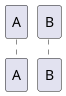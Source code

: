 @startuml Titre
'--------------------------------
' Parametres pour le dessin
'--------------------------------
'--http://iut-blagnac.github.io/POO/TD4.html--
hide circle
hide empty members
hide empty methods
'--------------------------------

'5.1.1


participant A as client 
participant B as caissier 


@enduml